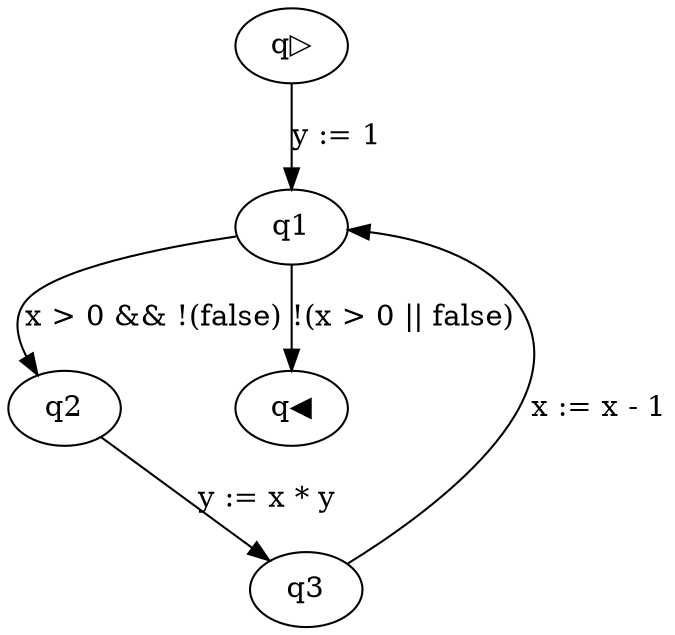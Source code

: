 digraph {
q▷ -> q1 [ label = "y := 1"];
q2 -> q3 [ label = "y := x * y"];
q3 -> q1 [ label = "x := x - 1"];
q1 -> q2 [ label = "x > 0 && !(false)"];
q1 -> q◀ [ label = "!(x > 0 || false)"];
}

